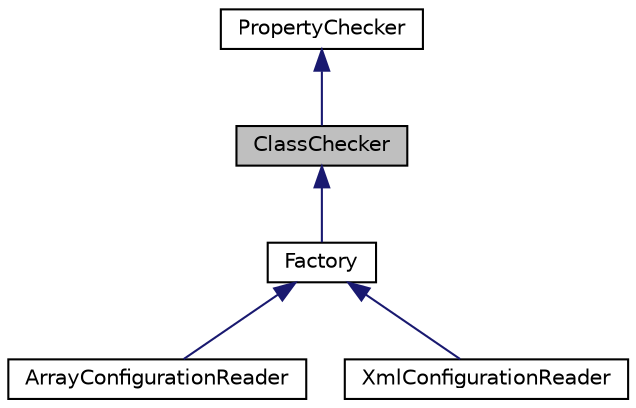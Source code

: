 digraph "ClassChecker"
{
  edge [fontname="Helvetica",fontsize="10",labelfontname="Helvetica",labelfontsize="10"];
  node [fontname="Helvetica",fontsize="10",shape=record];
  Node1 [label="ClassChecker",height=0.2,width=0.4,color="black", fillcolor="grey75", style="filled" fontcolor="black"];
  Node2 -> Node1 [dir="back",color="midnightblue",fontsize="10",style="solid",fontname="Helvetica"];
  Node2 [label="PropertyChecker",height=0.2,width=0.4,color="black", fillcolor="white", style="filled",URL="$class_property_checker.html"];
  Node1 -> Node3 [dir="back",color="midnightblue",fontsize="10",style="solid",fontname="Helvetica"];
  Node3 [label="Factory",height=0.2,width=0.4,color="black", fillcolor="white", style="filled",URL="$class_factory.html"];
  Node3 -> Node4 [dir="back",color="midnightblue",fontsize="10",style="solid",fontname="Helvetica"];
  Node4 [label="ArrayConfigurationReader",height=0.2,width=0.4,color="black", fillcolor="white", style="filled",URL="$class_array_configuration_reader.html"];
  Node3 -> Node5 [dir="back",color="midnightblue",fontsize="10",style="solid",fontname="Helvetica"];
  Node5 [label="XmlConfigurationReader",height=0.2,width=0.4,color="black", fillcolor="white", style="filled",URL="$class_xml_configuration_reader.html"];
}
